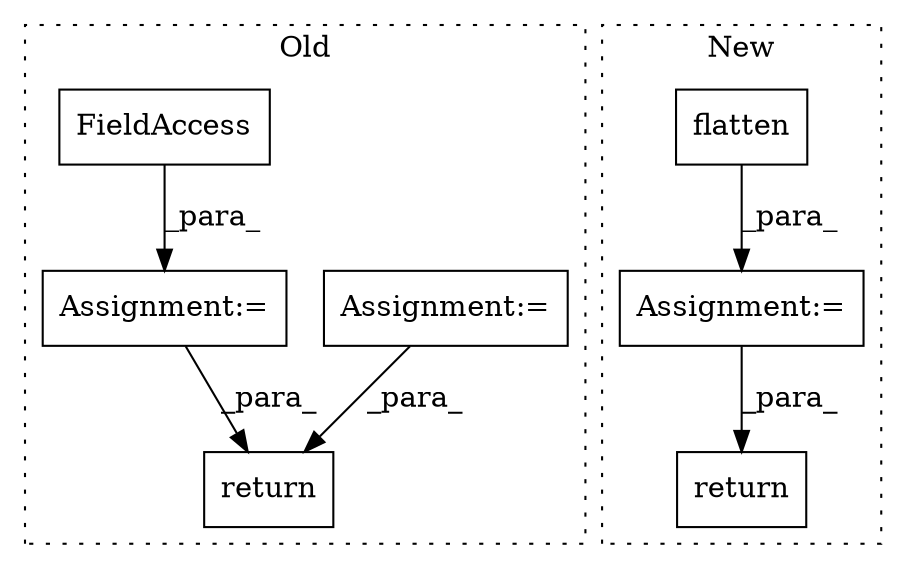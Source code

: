 digraph G {
subgraph cluster0 {
1 [label="return" a="41" s="527" l="7" shape="box"];
5 [label="Assignment:=" a="7" s="376" l="1" shape="box"];
6 [label="Assignment:=" a="7" s="324" l="1" shape="box"];
7 [label="FieldAccess" a="22" s="377" l="16" shape="box"];
label = "Old";
style="dotted";
}
subgraph cluster1 {
2 [label="flatten" a="32" s="410,421" l="8,1" shape="box"];
3 [label="return" a="41" s="532" l="7" shape="box"];
4 [label="Assignment:=" a="7" s="404" l="1" shape="box"];
label = "New";
style="dotted";
}
2 -> 4 [label="_para_"];
4 -> 3 [label="_para_"];
5 -> 1 [label="_para_"];
6 -> 1 [label="_para_"];
7 -> 5 [label="_para_"];
}